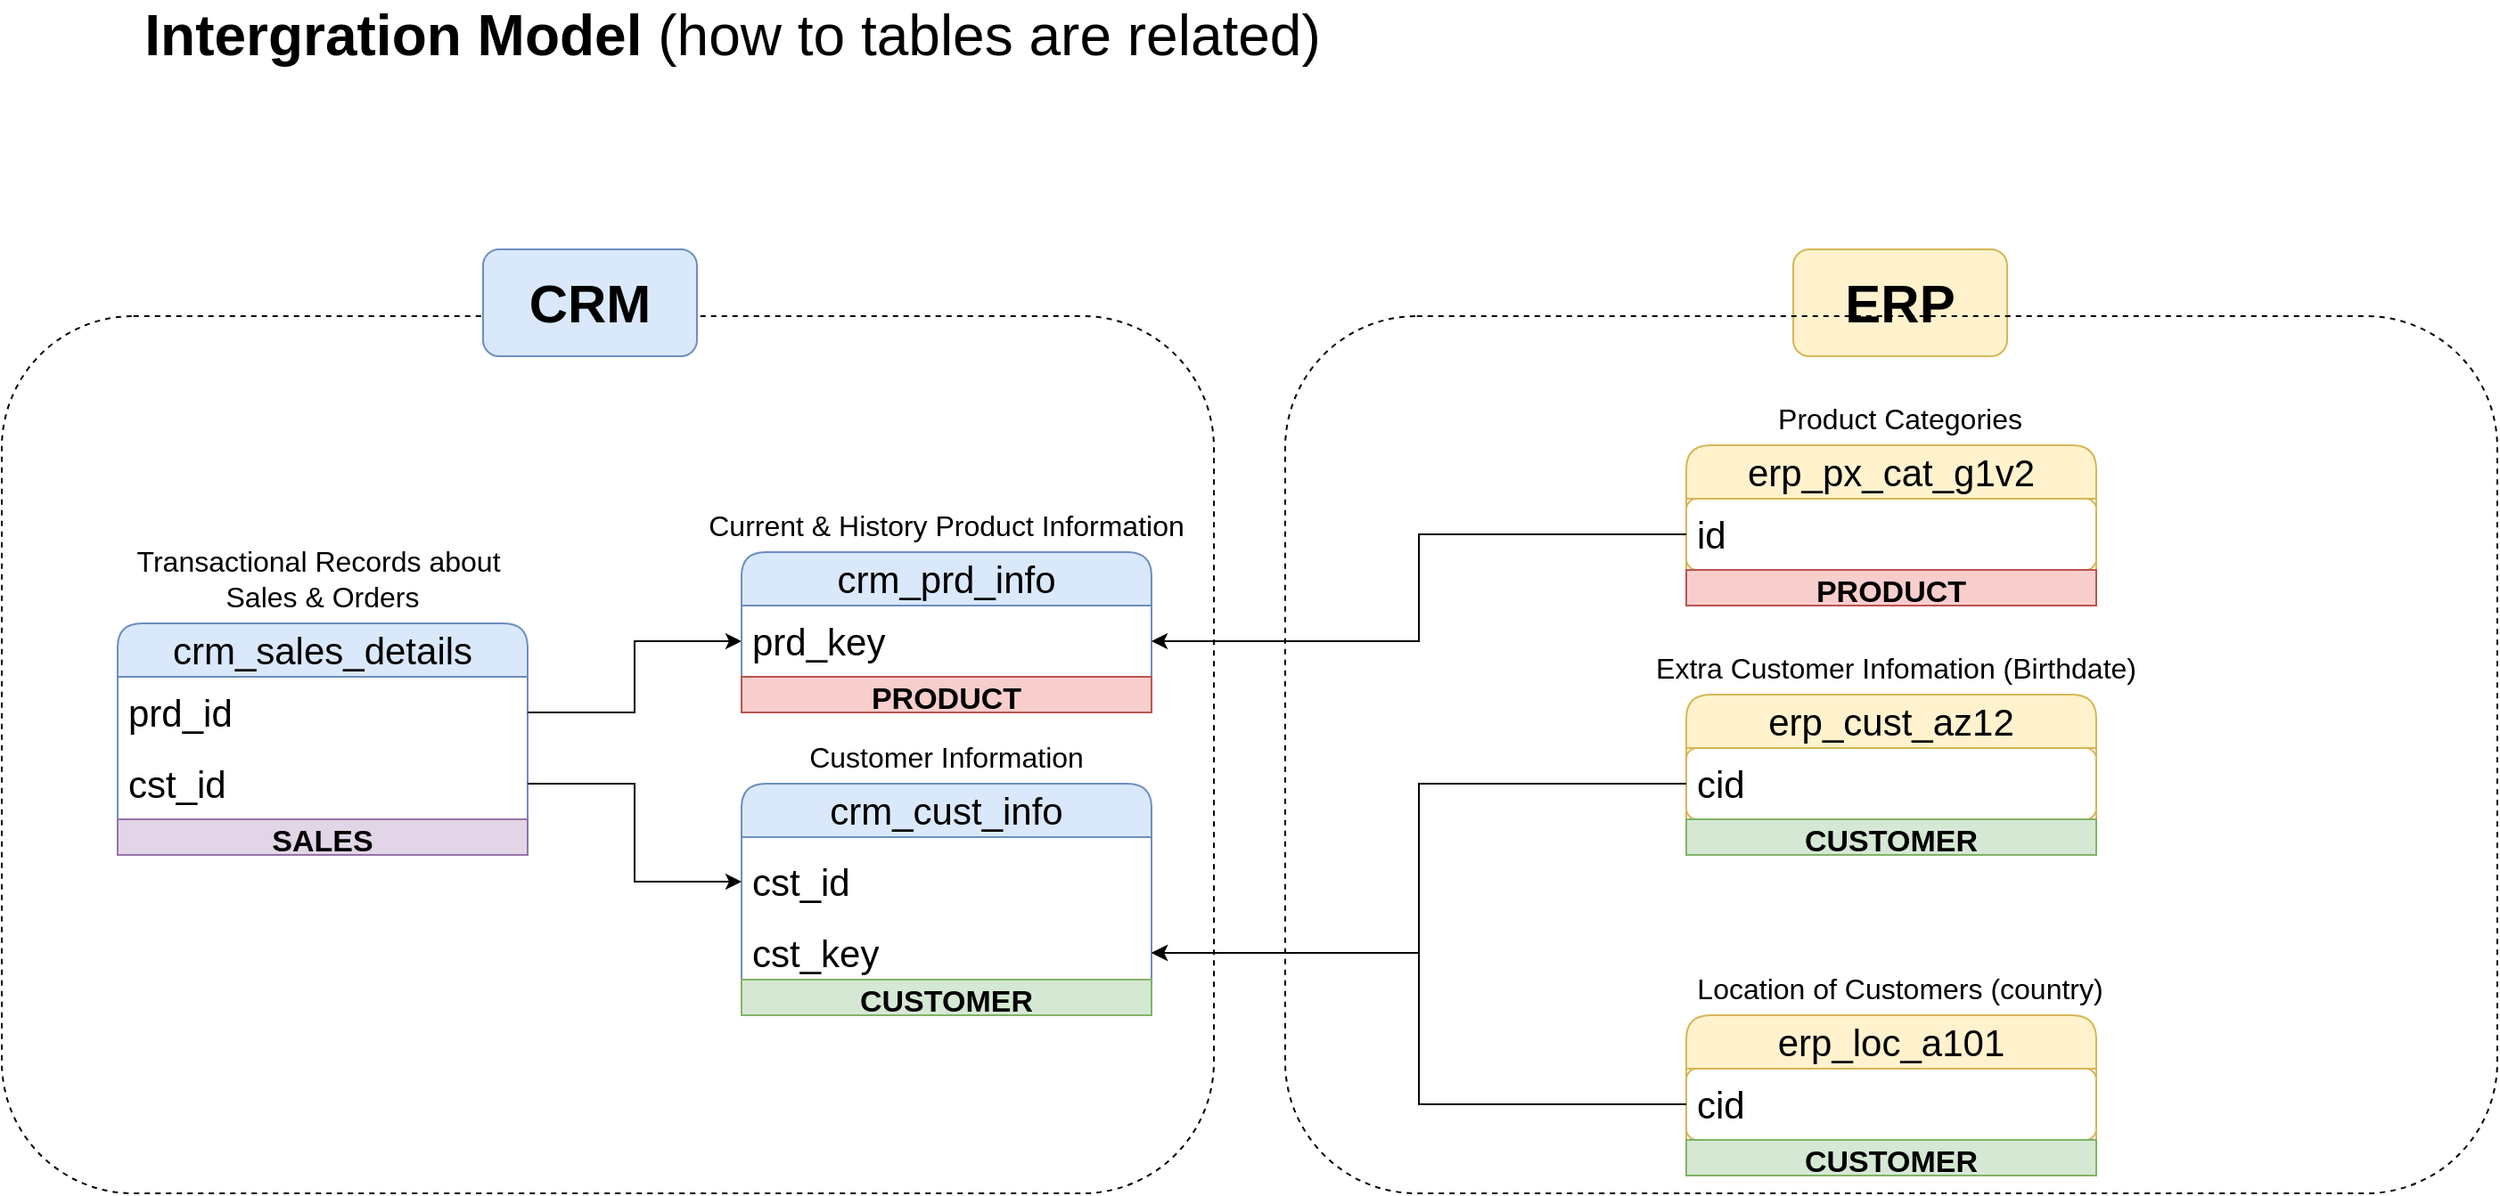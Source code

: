 <mxfile version="26.1.3">
  <diagram name="Page-1" id="Yr7DRWkdxjrzbpgmCeZK">
    <mxGraphModel dx="1149" dy="1291" grid="1" gridSize="10" guides="1" tooltips="1" connect="1" arrows="1" fold="1" page="1" pageScale="1" pageWidth="1100" pageHeight="850" math="0" shadow="0">
      <root>
        <mxCell id="0" />
        <mxCell id="1" parent="0" />
        <mxCell id="UHtludfbWPsKRMdyRwko-1" value="crm_cust_info" style="swimlane;fontStyle=0;childLayout=stackLayout;horizontal=1;startSize=30;horizontalStack=0;resizeParent=1;resizeParentMax=0;resizeLast=0;collapsible=1;marginBottom=0;whiteSpace=wrap;html=1;fillColor=#dae8fc;strokeColor=#6c8ebf;fontSize=21;rounded=1;" parent="1" vertex="1">
          <mxGeometry x="455" y="450" width="230" height="130" as="geometry" />
        </mxCell>
        <mxCell id="UHtludfbWPsKRMdyRwko-2" value="cst_id" style="text;strokeColor=none;fillColor=none;align=left;verticalAlign=middle;spacingLeft=4;spacingRight=4;overflow=hidden;points=[[0,0.5],[1,0.5]];portConstraint=eastwest;rotatable=0;whiteSpace=wrap;html=1;fontSize=21;rounded=1;" parent="UHtludfbWPsKRMdyRwko-1" vertex="1">
          <mxGeometry y="30" width="230" height="50" as="geometry" />
        </mxCell>
        <mxCell id="qnh6vFMKpLob07HM2t2P-6" value="cst_key" style="text;strokeColor=none;fillColor=none;align=left;verticalAlign=middle;spacingLeft=4;spacingRight=4;overflow=hidden;points=[[0,0.5],[1,0.5]];portConstraint=eastwest;rotatable=0;whiteSpace=wrap;html=1;fontSize=21;rounded=1;" parent="UHtludfbWPsKRMdyRwko-1" vertex="1">
          <mxGeometry y="80" width="230" height="30" as="geometry" />
        </mxCell>
        <mxCell id="QVUp8E77wF7BOgVKkxx7-3" value="CUSTOMER" style="text;html=1;strokeColor=#82b366;fillColor=#d5e8d4;align=center;verticalAlign=middle;whiteSpace=wrap;overflow=hidden;fontSize=17;fontStyle=1" parent="UHtludfbWPsKRMdyRwko-1" vertex="1">
          <mxGeometry y="110" width="230" height="20" as="geometry" />
        </mxCell>
        <mxCell id="UHtludfbWPsKRMdyRwko-5" value="&lt;b&gt;&lt;font&gt;Intergration Model&lt;/font&gt;&lt;/b&gt; (how to tables are related)" style="rounded=0;whiteSpace=wrap;html=1;fillColor=none;strokeColor=none;strokeWidth=2;fontSize=32;" parent="1" vertex="1">
          <mxGeometry x="80" y="10" width="740" height="40" as="geometry" />
        </mxCell>
        <mxCell id="UHtludfbWPsKRMdyRwko-7" value="&lt;font style=&quot;font-size: 16px;&quot;&gt;Customer Information&lt;/font&gt;" style="rounded=0;whiteSpace=wrap;html=1;fillColor=none;strokeColor=none;" parent="1" vertex="1">
          <mxGeometry x="485" y="420" width="170" height="30" as="geometry" />
        </mxCell>
        <mxCell id="UHtludfbWPsKRMdyRwko-14" value="erp_cust_az12" style="swimlane;fontStyle=0;childLayout=stackLayout;horizontal=1;startSize=30;horizontalStack=0;resizeParent=1;resizeParentMax=0;resizeLast=0;collapsible=1;marginBottom=0;whiteSpace=wrap;html=1;fillColor=#fff2cc;strokeColor=#d6b656;fontSize=21;rounded=1;" parent="1" vertex="1">
          <mxGeometry x="985" y="400" width="230" height="90" as="geometry" />
        </mxCell>
        <mxCell id="qnh6vFMKpLob07HM2t2P-4" value="cid" style="text;strokeColor=#d6b656;fillColor=none;align=left;verticalAlign=middle;spacingLeft=4;spacingRight=4;overflow=hidden;points=[[0,0.5],[1,0.5]];portConstraint=eastwest;rotatable=0;whiteSpace=wrap;html=1;fontSize=21;rounded=1;" parent="UHtludfbWPsKRMdyRwko-14" vertex="1">
          <mxGeometry y="30" width="230" height="40" as="geometry" />
        </mxCell>
        <mxCell id="QVUp8E77wF7BOgVKkxx7-4" value="CUSTOMER" style="text;html=1;strokeColor=#82b366;fillColor=#d5e8d4;align=center;verticalAlign=middle;whiteSpace=wrap;overflow=hidden;fontSize=17;fontStyle=1" parent="UHtludfbWPsKRMdyRwko-14" vertex="1">
          <mxGeometry y="70" width="230" height="20" as="geometry" />
        </mxCell>
        <mxCell id="UHtludfbWPsKRMdyRwko-15" value="&lt;font style=&quot;font-size: 16px;&quot;&gt;Current &amp;amp; History Product Information&lt;/font&gt;" style="rounded=0;whiteSpace=wrap;html=1;fillColor=none;strokeColor=none;" parent="1" vertex="1">
          <mxGeometry x="430" y="290" width="280" height="30" as="geometry" />
        </mxCell>
        <mxCell id="UHtludfbWPsKRMdyRwko-18" value="crm_sales_details" style="swimlane;fontStyle=0;childLayout=stackLayout;horizontal=1;startSize=30;horizontalStack=0;resizeParent=1;resizeParentMax=0;resizeLast=0;collapsible=1;marginBottom=0;whiteSpace=wrap;html=1;fillColor=#dae8fc;strokeColor=#6c8ebf;fontSize=21;rounded=1;" parent="1" vertex="1">
          <mxGeometry x="105" y="360" width="230" height="130" as="geometry" />
        </mxCell>
        <mxCell id="UHtludfbWPsKRMdyRwko-20" value="prd_id" style="text;strokeColor=none;fillColor=none;align=left;verticalAlign=middle;spacingLeft=4;spacingRight=4;overflow=hidden;points=[[0,0.5],[1,0.5]];portConstraint=eastwest;rotatable=0;whiteSpace=wrap;html=1;fontSize=21;rounded=1;" parent="UHtludfbWPsKRMdyRwko-18" vertex="1">
          <mxGeometry y="30" width="230" height="40" as="geometry" />
        </mxCell>
        <mxCell id="UHtludfbWPsKRMdyRwko-21" value="cst_id" style="text;strokeColor=none;fillColor=none;align=left;verticalAlign=middle;spacingLeft=4;spacingRight=4;overflow=hidden;points=[[0,0.5],[1,0.5]];portConstraint=eastwest;rotatable=0;whiteSpace=wrap;html=1;fontSize=21;rounded=1;" parent="UHtludfbWPsKRMdyRwko-18" vertex="1">
          <mxGeometry y="70" width="230" height="40" as="geometry" />
        </mxCell>
        <mxCell id="QVUp8E77wF7BOgVKkxx7-9" value="SALES" style="text;html=1;strokeColor=#9673a6;fillColor=#e1d5e7;align=center;verticalAlign=middle;whiteSpace=wrap;overflow=hidden;fontSize=17;fontStyle=1" parent="UHtludfbWPsKRMdyRwko-18" vertex="1">
          <mxGeometry y="110" width="230" height="20" as="geometry" />
        </mxCell>
        <mxCell id="UHtludfbWPsKRMdyRwko-19" value="&lt;span style=&quot;font-size: 16px;&quot;&gt;Transactional Records about&amp;nbsp;&lt;/span&gt;&lt;div&gt;&lt;span style=&quot;font-size: 16px;&quot;&gt;Sales &amp;amp; Orders&lt;/span&gt;&lt;/div&gt;" style="rounded=0;whiteSpace=wrap;html=1;fillColor=none;strokeColor=none;" parent="1" vertex="1">
          <mxGeometry x="80" y="320" width="280" height="30" as="geometry" />
        </mxCell>
        <mxCell id="UHtludfbWPsKRMdyRwko-26" style="edgeStyle=orthogonalEdgeStyle;rounded=0;orthogonalLoop=1;jettySize=auto;html=1;exitX=1;exitY=0.5;exitDx=0;exitDy=0;entryX=0;entryY=0.5;entryDx=0;entryDy=0;" parent="1" source="UHtludfbWPsKRMdyRwko-20" target="UHtludfbWPsKRMdyRwko-16" edge="1">
          <mxGeometry relative="1" as="geometry" />
        </mxCell>
        <mxCell id="UHtludfbWPsKRMdyRwko-27" style="edgeStyle=orthogonalEdgeStyle;rounded=0;orthogonalLoop=1;jettySize=auto;html=1;exitX=1;exitY=0.5;exitDx=0;exitDy=0;" parent="1" source="UHtludfbWPsKRMdyRwko-21" target="UHtludfbWPsKRMdyRwko-2" edge="1">
          <mxGeometry relative="1" as="geometry">
            <mxPoint x="465" y="300" as="targetPoint" />
          </mxGeometry>
        </mxCell>
        <mxCell id="qnh6vFMKpLob07HM2t2P-2" value="crm_prd_info" style="swimlane;fontStyle=0;childLayout=stackLayout;horizontal=1;startSize=30;horizontalStack=0;resizeParent=1;resizeParentMax=0;resizeLast=0;collapsible=1;marginBottom=0;whiteSpace=wrap;html=1;fillColor=#dae8fc;strokeColor=#6c8ebf;fontSize=21;rounded=1;" parent="1" vertex="1">
          <mxGeometry x="455" y="320" width="230" height="90" as="geometry" />
        </mxCell>
        <mxCell id="UHtludfbWPsKRMdyRwko-16" value="prd_key" style="text;strokeColor=none;fillColor=none;align=left;verticalAlign=middle;spacingLeft=4;spacingRight=4;overflow=hidden;points=[[0,0.5],[1,0.5]];portConstraint=eastwest;rotatable=0;whiteSpace=wrap;html=1;fontSize=21;rounded=1;" parent="qnh6vFMKpLob07HM2t2P-2" vertex="1">
          <mxGeometry y="30" width="230" height="40" as="geometry" />
        </mxCell>
        <mxCell id="QVUp8E77wF7BOgVKkxx7-1" value="PRODUCT" style="text;html=1;strokeColor=#b85450;fillColor=#f8cecc;align=center;verticalAlign=middle;whiteSpace=wrap;overflow=hidden;fontSize=17;fontStyle=1" parent="qnh6vFMKpLob07HM2t2P-2" vertex="1">
          <mxGeometry y="70" width="230" height="20" as="geometry" />
        </mxCell>
        <mxCell id="qnh6vFMKpLob07HM2t2P-3" value="&lt;font style=&quot;font-size: 16px;&quot;&gt;Extra Customer Infomation (Birthdate)&amp;nbsp;&lt;/font&gt;" style="rounded=0;whiteSpace=wrap;html=1;fillColor=none;strokeColor=none;" parent="1" vertex="1">
          <mxGeometry x="965" y="370" width="280" height="30" as="geometry" />
        </mxCell>
        <mxCell id="qnh6vFMKpLob07HM2t2P-10" value="erp_loc_a101" style="swimlane;fontStyle=0;childLayout=stackLayout;horizontal=1;startSize=30;horizontalStack=0;resizeParent=1;resizeParentMax=0;resizeLast=0;collapsible=1;marginBottom=0;whiteSpace=wrap;html=1;fillColor=#fff2cc;strokeColor=#d6b656;fontSize=21;rounded=1;" parent="1" vertex="1">
          <mxGeometry x="985" y="580" width="230" height="90" as="geometry" />
        </mxCell>
        <mxCell id="qnh6vFMKpLob07HM2t2P-11" value="cid" style="text;strokeColor=#d6b656;fillColor=none;align=left;verticalAlign=middle;spacingLeft=4;spacingRight=4;overflow=hidden;points=[[0,0.5],[1,0.5]];portConstraint=eastwest;rotatable=0;whiteSpace=wrap;html=1;fontSize=21;rounded=1;" parent="qnh6vFMKpLob07HM2t2P-10" vertex="1">
          <mxGeometry y="30" width="230" height="40" as="geometry" />
        </mxCell>
        <mxCell id="QVUp8E77wF7BOgVKkxx7-10" value="CUSTOMER" style="text;html=1;strokeColor=#82b366;fillColor=#d5e8d4;align=center;verticalAlign=middle;whiteSpace=wrap;overflow=hidden;fontSize=17;fontStyle=1" parent="qnh6vFMKpLob07HM2t2P-10" vertex="1">
          <mxGeometry y="70" width="230" height="20" as="geometry" />
        </mxCell>
        <mxCell id="qnh6vFMKpLob07HM2t2P-12" value="&lt;span style=&quot;font-size: 16px;&quot;&gt;Location of Customers (country)&lt;/span&gt;" style="rounded=0;whiteSpace=wrap;html=1;fillColor=none;strokeColor=none;" parent="1" vertex="1">
          <mxGeometry x="965" y="550" width="280" height="30" as="geometry" />
        </mxCell>
        <mxCell id="fx8cnBOlFdV4ZWbsDKQL-3" value="erp_px_cat_g1v2" style="swimlane;fontStyle=0;childLayout=stackLayout;horizontal=1;startSize=30;horizontalStack=0;resizeParent=1;resizeParentMax=0;resizeLast=0;collapsible=1;marginBottom=0;whiteSpace=wrap;html=1;fillColor=#fff2cc;strokeColor=#d6b656;fontSize=21;rounded=1;" parent="1" vertex="1">
          <mxGeometry x="985" y="260" width="230" height="90" as="geometry" />
        </mxCell>
        <mxCell id="fx8cnBOlFdV4ZWbsDKQL-4" value="id" style="text;strokeColor=#d6b656;fillColor=none;align=left;verticalAlign=middle;spacingLeft=4;spacingRight=4;overflow=hidden;points=[[0,0.5],[1,0.5]];portConstraint=eastwest;rotatable=0;whiteSpace=wrap;html=1;fontSize=21;rounded=1;" parent="fx8cnBOlFdV4ZWbsDKQL-3" vertex="1">
          <mxGeometry y="30" width="230" height="40" as="geometry" />
        </mxCell>
        <mxCell id="QVUp8E77wF7BOgVKkxx7-2" value="PRODUCT" style="text;html=1;strokeColor=#b85450;fillColor=#f8cecc;align=center;verticalAlign=middle;whiteSpace=wrap;overflow=hidden;fontSize=17;fontStyle=1" parent="fx8cnBOlFdV4ZWbsDKQL-3" vertex="1">
          <mxGeometry y="70" width="230" height="20" as="geometry" />
        </mxCell>
        <mxCell id="fx8cnBOlFdV4ZWbsDKQL-5" value="&lt;span style=&quot;font-size: 16px;&quot;&gt;Product Categories&lt;/span&gt;" style="rounded=0;whiteSpace=wrap;html=1;fillColor=none;strokeColor=none;" parent="1" vertex="1">
          <mxGeometry x="965" y="230" width="280" height="30" as="geometry" />
        </mxCell>
        <mxCell id="fx8cnBOlFdV4ZWbsDKQL-6" style="edgeStyle=orthogonalEdgeStyle;rounded=0;orthogonalLoop=1;jettySize=auto;html=1;entryX=1;entryY=0.5;entryDx=0;entryDy=0;" parent="1" source="fx8cnBOlFdV4ZWbsDKQL-4" target="UHtludfbWPsKRMdyRwko-16" edge="1">
          <mxGeometry relative="1" as="geometry" />
        </mxCell>
        <mxCell id="fx8cnBOlFdV4ZWbsDKQL-7" value="" style="rounded=1;whiteSpace=wrap;html=1;fillColor=none;dashed=1;" parent="1" vertex="1">
          <mxGeometry x="40" y="187.5" width="680" height="492.5" as="geometry" />
        </mxCell>
        <mxCell id="fx8cnBOlFdV4ZWbsDKQL-8" value="&lt;font style=&quot;font-size: 30px;&quot;&gt;&lt;b&gt;CRM&lt;/b&gt;&lt;/font&gt;" style="rounded=1;whiteSpace=wrap;html=1;fillColor=#dae8fc;strokeColor=#6c8ebf;" parent="1" vertex="1">
          <mxGeometry x="310" y="150" width="120" height="60" as="geometry" />
        </mxCell>
        <mxCell id="fx8cnBOlFdV4ZWbsDKQL-10" value="&lt;span style=&quot;font-size: 30px;&quot;&gt;&lt;b&gt;ERP&lt;/b&gt;&lt;/span&gt;" style="rounded=1;whiteSpace=wrap;html=1;fillColor=#fff2cc;strokeColor=#d6b656;" parent="1" vertex="1">
          <mxGeometry x="1045" y="150" width="120" height="60" as="geometry" />
        </mxCell>
        <mxCell id="tAuxMa7DPv3VwdWhYj6J-3" style="edgeStyle=orthogonalEdgeStyle;rounded=0;orthogonalLoop=1;jettySize=auto;html=1;" parent="1" source="qnh6vFMKpLob07HM2t2P-4" target="qnh6vFMKpLob07HM2t2P-6" edge="1">
          <mxGeometry relative="1" as="geometry" />
        </mxCell>
        <mxCell id="tAuxMa7DPv3VwdWhYj6J-4" style="edgeStyle=orthogonalEdgeStyle;rounded=0;orthogonalLoop=1;jettySize=auto;html=1;entryX=1;entryY=0.5;entryDx=0;entryDy=0;" parent="1" source="qnh6vFMKpLob07HM2t2P-11" target="qnh6vFMKpLob07HM2t2P-6" edge="1">
          <mxGeometry relative="1" as="geometry" />
        </mxCell>
        <mxCell id="QVUp8E77wF7BOgVKkxx7-12" value="" style="rounded=1;whiteSpace=wrap;html=1;fillColor=none;dashed=1;" parent="1" vertex="1">
          <mxGeometry x="760" y="187.5" width="680" height="492.5" as="geometry" />
        </mxCell>
      </root>
    </mxGraphModel>
  </diagram>
</mxfile>
